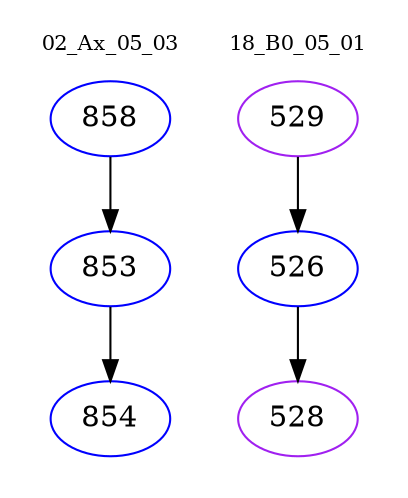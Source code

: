 digraph{
subgraph cluster_0 {
color = white
label = "02_Ax_05_03";
fontsize=10;
T0_858 [label="858", color="blue"]
T0_858 -> T0_853 [color="black"]
T0_853 [label="853", color="blue"]
T0_853 -> T0_854 [color="black"]
T0_854 [label="854", color="blue"]
}
subgraph cluster_1 {
color = white
label = "18_B0_05_01";
fontsize=10;
T1_529 [label="529", color="purple"]
T1_529 -> T1_526 [color="black"]
T1_526 [label="526", color="blue"]
T1_526 -> T1_528 [color="black"]
T1_528 [label="528", color="purple"]
}
}
